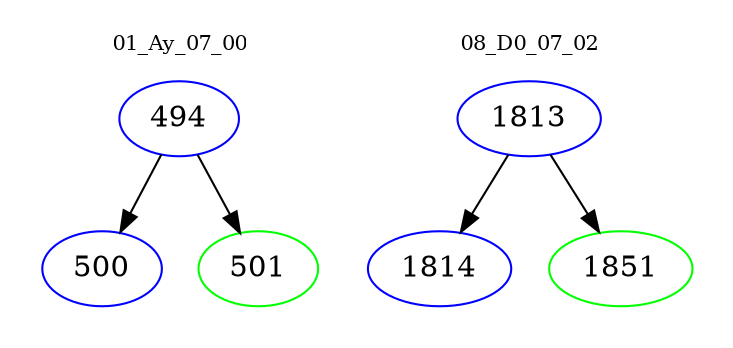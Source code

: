 digraph{
subgraph cluster_0 {
color = white
label = "01_Ay_07_00";
fontsize=10;
T0_494 [label="494", color="blue"]
T0_494 -> T0_500 [color="black"]
T0_500 [label="500", color="blue"]
T0_494 -> T0_501 [color="black"]
T0_501 [label="501", color="green"]
}
subgraph cluster_1 {
color = white
label = "08_D0_07_02";
fontsize=10;
T1_1813 [label="1813", color="blue"]
T1_1813 -> T1_1814 [color="black"]
T1_1814 [label="1814", color="blue"]
T1_1813 -> T1_1851 [color="black"]
T1_1851 [label="1851", color="green"]
}
}
